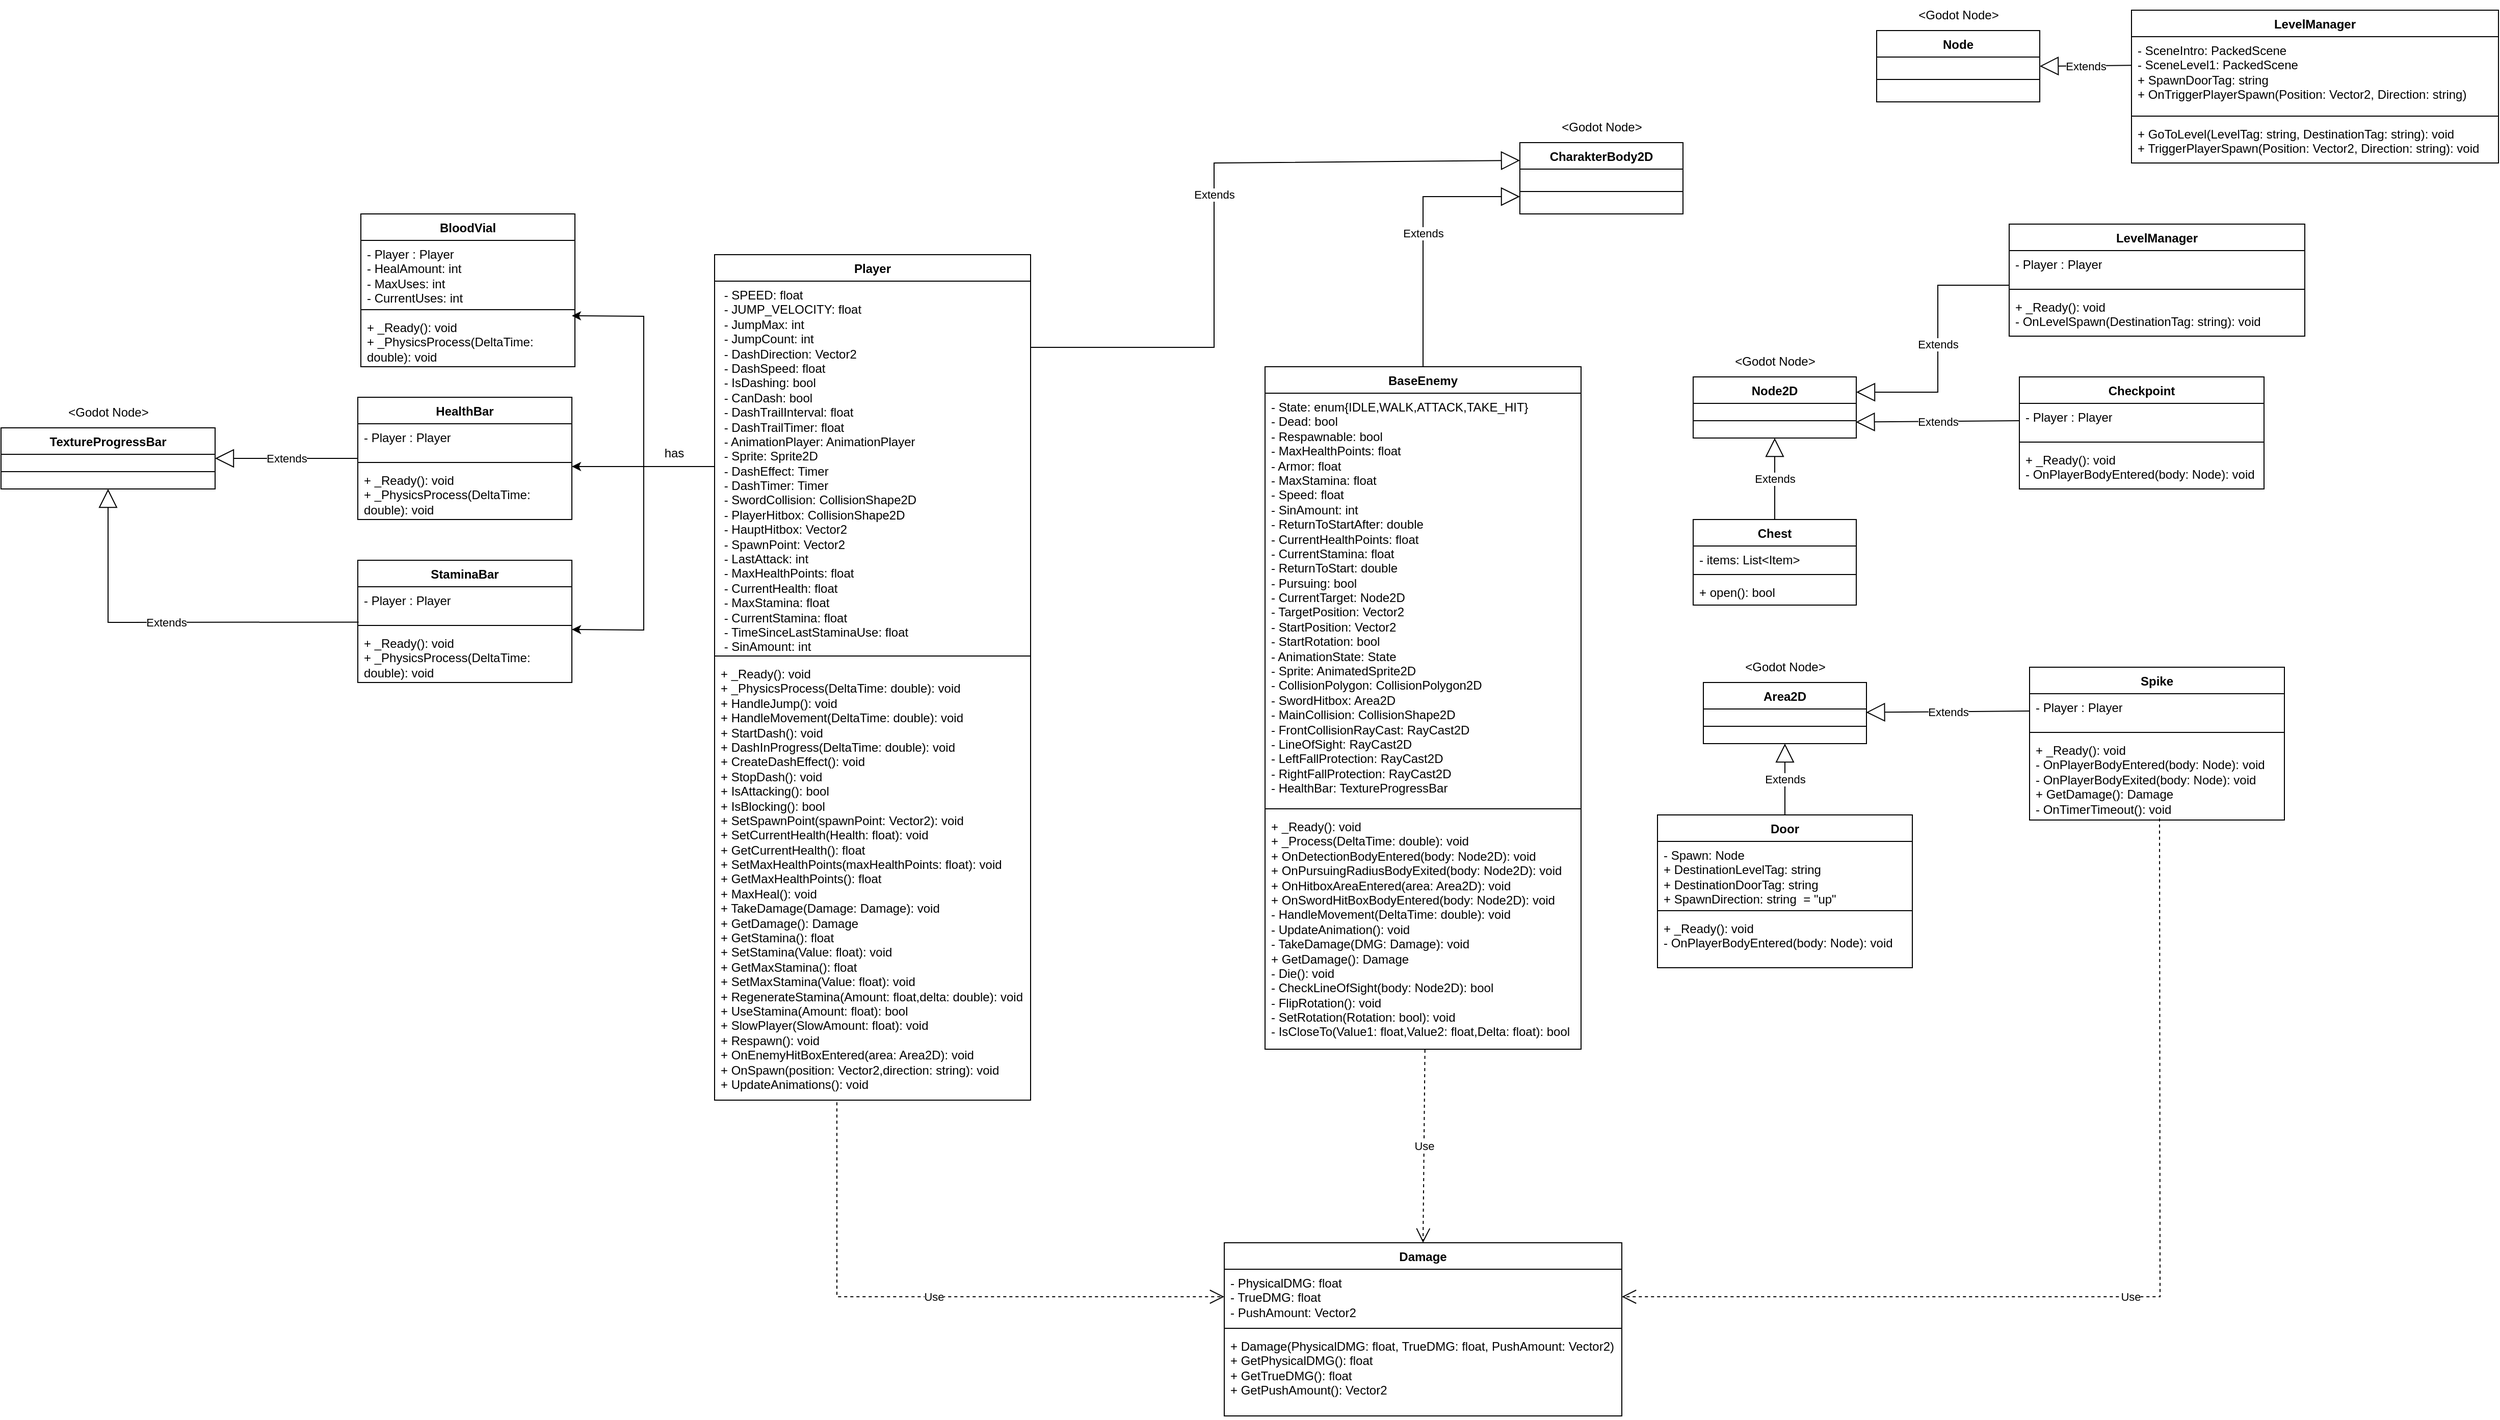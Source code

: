 <mxfile version="24.6.4" type="device">
  <diagram id="C5RBs43oDa-KdzZeNtuy" name="Page-1">
    <mxGraphModel dx="5954" dy="2909" grid="1" gridSize="10" guides="1" tooltips="1" connect="1" arrows="1" fold="1" page="1" pageScale="1" pageWidth="827" pageHeight="1169" math="0" shadow="0">
      <root>
        <mxCell id="WIyWlLk6GJQsqaUBKTNV-0" />
        <mxCell id="WIyWlLk6GJQsqaUBKTNV-1" parent="WIyWlLk6GJQsqaUBKTNV-0" />
        <mxCell id="JtyXjLiV6LoDN8ggkrpn-0" value="CharakterBody2D" style="swimlane;fontStyle=1;align=center;verticalAlign=top;childLayout=stackLayout;horizontal=1;startSize=26;horizontalStack=0;resizeParent=1;resizeParentMax=0;resizeLast=0;collapsible=1;marginBottom=0;whiteSpace=wrap;html=1;" parent="WIyWlLk6GJQsqaUBKTNV-1" vertex="1">
          <mxGeometry x="310" y="70" width="160" height="70" as="geometry" />
        </mxCell>
        <mxCell id="JtyXjLiV6LoDN8ggkrpn-2" value="" style="line;strokeWidth=1;fillColor=none;align=left;verticalAlign=middle;spacingTop=-1;spacingLeft=3;spacingRight=3;rotatable=0;labelPosition=right;points=[];portConstraint=eastwest;strokeColor=inherit;" parent="JtyXjLiV6LoDN8ggkrpn-0" vertex="1">
          <mxGeometry y="26" width="160" height="44" as="geometry" />
        </mxCell>
        <mxCell id="JtyXjLiV6LoDN8ggkrpn-3" value="&amp;nbsp;" style="text;strokeColor=none;fillColor=none;align=left;verticalAlign=top;spacingLeft=4;spacingRight=4;overflow=hidden;rotatable=0;points=[[0,0.5],[1,0.5]];portConstraint=eastwest;whiteSpace=wrap;html=1;" parent="JtyXjLiV6LoDN8ggkrpn-0" vertex="1">
          <mxGeometry y="70" width="160" as="geometry" />
        </mxCell>
        <mxCell id="JtyXjLiV6LoDN8ggkrpn-4" value="BaseEnemy" style="swimlane;fontStyle=1;align=center;verticalAlign=top;childLayout=stackLayout;horizontal=1;startSize=26;horizontalStack=0;resizeParent=1;resizeParentMax=0;resizeLast=0;collapsible=1;marginBottom=0;whiteSpace=wrap;html=1;" parent="WIyWlLk6GJQsqaUBKTNV-1" vertex="1">
          <mxGeometry x="60" y="290" width="310" height="670" as="geometry" />
        </mxCell>
        <mxCell id="JtyXjLiV6LoDN8ggkrpn-5" value="&lt;div&gt;- State: enum{IDLE,WALK,ATTACK,TAKE_HIT}&lt;/div&gt;&lt;div&gt;- Dead: bool&lt;/div&gt;&lt;div&gt;- Respawnable: bool&lt;/div&gt;&lt;div&gt;- MaxHealthPoints: float&lt;/div&gt;&lt;div&gt;- Armor: float&lt;/div&gt;&lt;div&gt;- MaxStamina: float&lt;/div&gt;&lt;div&gt;- Speed: float&lt;/div&gt;&lt;div&gt;- SinAmount: int&lt;/div&gt;&lt;div&gt;- ReturnToStartAfter: double&lt;/div&gt;&lt;div&gt;- CurrentHealthPoints: float&lt;/div&gt;&lt;div&gt;- CurrentStamina: float&lt;/div&gt;&lt;div&gt;- ReturnToStart: double&lt;/div&gt;&lt;div&gt;- Pursuing: bool&lt;/div&gt;&lt;div&gt;- CurrentTarget: Node2D&lt;/div&gt;&lt;div&gt;- TargetPosition: Vector2&lt;/div&gt;&lt;div&gt;- StartPosition: Vector2&lt;/div&gt;&lt;div&gt;- StartRotation: bool&lt;/div&gt;&lt;div&gt;- AnimationState: State&lt;/div&gt;&lt;div&gt;- Sprite: AnimatedSprite2D&lt;/div&gt;&lt;div&gt;- CollisionPolygon: CollisionPolygon2D&lt;/div&gt;&lt;div&gt;- SwordHitbox: Area2D&lt;/div&gt;&lt;div&gt;- MainCollision: CollisionShape2D&lt;/div&gt;&lt;div&gt;- FrontCollisionRayCast: RayCast2D&lt;/div&gt;&lt;div&gt;- LineOfSight: RayCast2D&lt;/div&gt;&lt;div&gt;- LeftFallProtection: RayCast2D&lt;/div&gt;&lt;div&gt;- RightFallProtection: RayCast2D&lt;/div&gt;&lt;div&gt;- HealthBar: TextureProgressBar&lt;/div&gt;" style="text;strokeColor=none;fillColor=none;align=left;verticalAlign=top;spacingLeft=4;spacingRight=4;overflow=hidden;rotatable=0;points=[[0,0.5],[1,0.5]];portConstraint=eastwest;whiteSpace=wrap;html=1;" parent="JtyXjLiV6LoDN8ggkrpn-4" vertex="1">
          <mxGeometry y="26" width="310" height="404" as="geometry" />
        </mxCell>
        <mxCell id="JtyXjLiV6LoDN8ggkrpn-6" value="" style="line;strokeWidth=1;fillColor=none;align=left;verticalAlign=middle;spacingTop=-1;spacingLeft=3;spacingRight=3;rotatable=0;labelPosition=right;points=[];portConstraint=eastwest;strokeColor=inherit;" parent="JtyXjLiV6LoDN8ggkrpn-4" vertex="1">
          <mxGeometry y="430" width="310" height="8" as="geometry" />
        </mxCell>
        <mxCell id="JtyXjLiV6LoDN8ggkrpn-7" value="&lt;div&gt;+ _Ready(): void&lt;/div&gt;&lt;div&gt;+ _Process(DeltaTime: double): void&lt;/div&gt;&lt;div&gt;+ OnDetectionBodyEntered(body: Node2D): void&lt;/div&gt;&lt;div&gt;+ OnPursuingRadiusBodyExited(body: Node2D): void&lt;/div&gt;&lt;div&gt;+ OnHitboxAreaEntered(area: Area2D): void&lt;/div&gt;&lt;div&gt;+ OnSwordHitBoxBodyEntered(body: Node2D): void&lt;/div&gt;&lt;div&gt;- HandleMovement(DeltaTime: double): void&lt;/div&gt;&lt;div&gt;- UpdateAnimation(): void&lt;/div&gt;&lt;div&gt;- TakeDamage(DMG: Damage): void&lt;/div&gt;&lt;div&gt;+ GetDamage(): Damage&lt;/div&gt;&lt;div&gt;- Die(): void&lt;/div&gt;&lt;div&gt;- CheckLineOfSight(body: Node2D): bool&lt;/div&gt;&lt;div&gt;- FlipRotation(): void&lt;/div&gt;&lt;div&gt;- SetRotation(Rotation: bool): void&lt;/div&gt;&lt;div&gt;- IsCloseTo(Value1: float,Value2: float,Delta: float): bool&lt;/div&gt;" style="text;strokeColor=none;fillColor=none;align=left;verticalAlign=top;spacingLeft=4;spacingRight=4;overflow=hidden;rotatable=0;points=[[0,0.5],[1,0.5]];portConstraint=eastwest;whiteSpace=wrap;html=1;" parent="JtyXjLiV6LoDN8ggkrpn-4" vertex="1">
          <mxGeometry y="438" width="310" height="232" as="geometry" />
        </mxCell>
        <mxCell id="JtyXjLiV6LoDN8ggkrpn-8" value="Extends" style="endArrow=block;endSize=16;endFill=0;html=1;rounded=0;entryX=0;entryY=0.5;entryDx=0;entryDy=0;exitX=0.5;exitY=0;exitDx=0;exitDy=0;" parent="WIyWlLk6GJQsqaUBKTNV-1" source="JtyXjLiV6LoDN8ggkrpn-4" edge="1">
          <mxGeometry width="160" relative="1" as="geometry">
            <mxPoint x="320" y="280" as="sourcePoint" />
            <mxPoint x="310" y="123.0" as="targetPoint" />
            <Array as="points">
              <mxPoint x="215" y="123" />
            </Array>
          </mxGeometry>
        </mxCell>
        <mxCell id="JtyXjLiV6LoDN8ggkrpn-9" value="Node2D" style="swimlane;fontStyle=1;align=center;verticalAlign=top;childLayout=stackLayout;horizontal=1;startSize=26;horizontalStack=0;resizeParent=1;resizeParentMax=0;resizeLast=0;collapsible=1;marginBottom=0;whiteSpace=wrap;html=1;" parent="WIyWlLk6GJQsqaUBKTNV-1" vertex="1">
          <mxGeometry x="480" y="300" width="160" height="60" as="geometry" />
        </mxCell>
        <mxCell id="JtyXjLiV6LoDN8ggkrpn-11" value="" style="line;strokeWidth=1;fillColor=none;align=left;verticalAlign=middle;spacingTop=-1;spacingLeft=3;spacingRight=3;rotatable=0;labelPosition=right;points=[];portConstraint=eastwest;strokeColor=inherit;" parent="JtyXjLiV6LoDN8ggkrpn-9" vertex="1">
          <mxGeometry y="26" width="160" height="34" as="geometry" />
        </mxCell>
        <mxCell id="JtyXjLiV6LoDN8ggkrpn-12" value="&amp;nbsp;" style="text;strokeColor=none;fillColor=none;align=left;verticalAlign=top;spacingLeft=4;spacingRight=4;overflow=hidden;rotatable=0;points=[[0,0.5],[1,0.5]];portConstraint=eastwest;whiteSpace=wrap;html=1;" parent="JtyXjLiV6LoDN8ggkrpn-9" vertex="1">
          <mxGeometry y="60" width="160" as="geometry" />
        </mxCell>
        <mxCell id="APMAfObC_Wc6IfhsrHUm-0" value="Player" style="swimlane;fontStyle=1;align=center;verticalAlign=top;childLayout=stackLayout;horizontal=1;startSize=26;horizontalStack=0;resizeParent=1;resizeParentMax=0;resizeLast=0;collapsible=1;marginBottom=0;whiteSpace=wrap;html=1;" parent="WIyWlLk6GJQsqaUBKTNV-1" vertex="1">
          <mxGeometry x="-480" y="180" width="310" height="830" as="geometry" />
        </mxCell>
        <mxCell id="mqCu1V8CIifb_3t9Wo6y-0" style="edgeStyle=orthogonalEdgeStyle;rounded=0;orthogonalLoop=1;jettySize=auto;html=1;" edge="1" parent="APMAfObC_Wc6IfhsrHUm-0" source="APMAfObC_Wc6IfhsrHUm-1">
          <mxGeometry relative="1" as="geometry">
            <mxPoint x="-140" y="208" as="targetPoint" />
          </mxGeometry>
        </mxCell>
        <mxCell id="mqCu1V8CIifb_3t9Wo6y-10" style="edgeStyle=orthogonalEdgeStyle;rounded=0;orthogonalLoop=1;jettySize=auto;html=1;" edge="1" parent="APMAfObC_Wc6IfhsrHUm-0" source="APMAfObC_Wc6IfhsrHUm-1">
          <mxGeometry relative="1" as="geometry">
            <mxPoint x="-140" y="60" as="targetPoint" />
          </mxGeometry>
        </mxCell>
        <mxCell id="APMAfObC_Wc6IfhsrHUm-1" value="&lt;div&gt;&amp;nbsp;- SPEED: float&amp;nbsp; &amp;nbsp; &amp;nbsp; &amp;nbsp; &amp;nbsp; &amp;nbsp; &amp;nbsp; &amp;nbsp; &amp;nbsp; &amp;nbsp; &amp;nbsp;&amp;nbsp;&lt;/div&gt;&lt;div&gt;&amp;nbsp;- JUMP_VELOCITY: float&amp;nbsp; &amp;nbsp; &amp;nbsp;&amp;nbsp;&lt;/div&gt;&lt;div&gt;&amp;nbsp;- JumpMax: int&amp;nbsp; &amp;nbsp; &amp;nbsp; &amp;nbsp; &amp;nbsp; &amp;nbsp; &amp;nbsp; &amp;nbsp; &amp;nbsp; &amp;nbsp; &amp;nbsp;&amp;nbsp;&lt;/div&gt;&lt;div&gt;&amp;nbsp;- JumpCount: int&amp;nbsp; &amp;nbsp; &amp;nbsp; &amp;nbsp; &amp;nbsp; &amp;nbsp; &amp;nbsp; &amp;nbsp; &amp;nbsp; &amp;nbsp;&amp;nbsp;&lt;/div&gt;&lt;div&gt;&amp;nbsp;- DashDirection: Vector2&amp;nbsp; &amp;nbsp; &amp;nbsp; &amp;nbsp;&lt;/div&gt;&lt;div&gt;&amp;nbsp;- DashSpeed: float&amp;nbsp; &amp;nbsp; &amp;nbsp; &amp;nbsp; &amp;nbsp; &amp;nbsp; &amp;nbsp; &amp;nbsp;&lt;/div&gt;&lt;div&gt;&amp;nbsp;- IsDashing: bool&amp;nbsp; &amp;nbsp; &amp;nbsp; &amp;nbsp; &amp;nbsp; &amp;nbsp; &amp;nbsp; &amp;nbsp; &amp;nbsp; &amp;nbsp;&lt;/div&gt;&lt;div&gt;&amp;nbsp;- CanDash: bool&amp;nbsp; &amp;nbsp; &amp;nbsp; &amp;nbsp; &amp;nbsp; &amp;nbsp; &amp;nbsp; &amp;nbsp; &amp;nbsp; &amp;nbsp;&amp;nbsp;&lt;/div&gt;&lt;div&gt;&amp;nbsp;- DashTrailInterval: float&amp;nbsp; &amp;nbsp; &amp;nbsp; &amp;nbsp;&amp;nbsp;&lt;/div&gt;&lt;div&gt;&amp;nbsp;- DashTrailTimer: float&amp;nbsp; &amp;nbsp; &amp;nbsp; &amp;nbsp; &amp;nbsp; &amp;nbsp;&lt;/div&gt;&lt;div&gt;&amp;nbsp;- AnimationPlayer: AnimationPlayer&amp;nbsp;&amp;nbsp;&lt;/div&gt;&lt;div&gt;&amp;nbsp;- Sprite: Sprite2D&amp;nbsp; &amp;nbsp; &amp;nbsp; &amp;nbsp; &amp;nbsp; &amp;nbsp; &amp;nbsp; &amp;nbsp; &amp;nbsp;&amp;nbsp;&lt;/div&gt;&lt;div&gt;&amp;nbsp;- DashEffect: Timer&amp;nbsp; &amp;nbsp; &amp;nbsp; &amp;nbsp; &amp;nbsp; &amp;nbsp; &amp;nbsp; &amp;nbsp;&amp;nbsp;&lt;/div&gt;&lt;div&gt;&amp;nbsp;- DashTimer: Timer&amp;nbsp; &amp;nbsp; &amp;nbsp; &amp;nbsp; &amp;nbsp; &amp;nbsp; &amp;nbsp; &amp;nbsp;&amp;nbsp;&lt;/div&gt;&lt;div&gt;&amp;nbsp;- SwordCollision: CollisionShape2D&amp;nbsp;&amp;nbsp;&lt;/div&gt;&lt;div&gt;&amp;nbsp;- PlayerHitbox: CollisionShape2D&amp;nbsp; &amp;nbsp;&amp;nbsp;&lt;/div&gt;&lt;div&gt;&amp;nbsp;- HauptHitbox: Vector2&amp;nbsp; &amp;nbsp; &amp;nbsp; &amp;nbsp; &amp;nbsp;&amp;nbsp;&lt;/div&gt;&lt;div&gt;&amp;nbsp;- SpawnPoint: Vector2&amp;nbsp; &amp;nbsp; &amp;nbsp; &amp;nbsp; &amp;nbsp; &amp;nbsp;&lt;/div&gt;&lt;div&gt;&amp;nbsp;- LastAttack: int&amp;nbsp; &amp;nbsp; &amp;nbsp; &amp;nbsp; &amp;nbsp; &amp;nbsp; &amp;nbsp; &amp;nbsp; &amp;nbsp; &amp;nbsp;&lt;/div&gt;&lt;div&gt;&amp;nbsp;- MaxHealthPoints: float&amp;nbsp;&amp;nbsp;&lt;/div&gt;&lt;div&gt;&amp;nbsp;- CurrentHealth: float&amp;nbsp; &amp;nbsp; &amp;nbsp; &amp;nbsp; &amp;nbsp; &amp;nbsp; &amp;nbsp;&lt;/div&gt;&lt;div&gt;&amp;nbsp;- MaxStamina: float&amp;nbsp; &amp;nbsp; &amp;nbsp; &amp;nbsp;&amp;nbsp;&lt;/div&gt;&lt;div&gt;&amp;nbsp;- CurrentStamina: float&amp;nbsp; &amp;nbsp; &amp;nbsp; &amp;nbsp; &amp;nbsp;&amp;nbsp;&lt;/div&gt;&lt;div&gt;&amp;nbsp;- TimeSinceLastStaminaUse: float&lt;/div&gt;&lt;div&gt;&amp;nbsp;- SinAmount: int&amp;nbsp; &amp;nbsp;&amp;nbsp;&lt;/div&gt;" style="text;strokeColor=none;fillColor=none;align=left;verticalAlign=top;spacingLeft=4;spacingRight=4;overflow=hidden;rotatable=0;points=[[0,0.5],[1,0.5]];portConstraint=eastwest;whiteSpace=wrap;html=1;" parent="APMAfObC_Wc6IfhsrHUm-0" vertex="1">
          <mxGeometry y="26" width="310" height="364" as="geometry" />
        </mxCell>
        <mxCell id="APMAfObC_Wc6IfhsrHUm-2" value="" style="line;strokeWidth=1;fillColor=none;align=left;verticalAlign=middle;spacingTop=-1;spacingLeft=3;spacingRight=3;rotatable=0;labelPosition=right;points=[];portConstraint=eastwest;strokeColor=inherit;" parent="APMAfObC_Wc6IfhsrHUm-0" vertex="1">
          <mxGeometry y="390" width="310" height="8" as="geometry" />
        </mxCell>
        <mxCell id="APMAfObC_Wc6IfhsrHUm-3" value="&lt;div&gt;+ _Ready(): void&lt;/div&gt;&lt;div&gt;+ _PhysicsProcess(DeltaTime: double): void&lt;/div&gt;&lt;div&gt;+ HandleJump(): void&lt;/div&gt;&lt;div&gt;+ HandleMovement(DeltaTime: double): void&lt;/div&gt;&lt;div&gt;+ StartDash(): void&lt;/div&gt;&lt;div&gt;+ DashInProgress(DeltaTime: double): void&lt;/div&gt;&lt;div&gt;+ CreateDashEffect(): void&lt;/div&gt;&lt;div&gt;+ StopDash(): void&lt;/div&gt;&lt;div&gt;+ IsAttacking(): bool&lt;/div&gt;&lt;div&gt;+ IsBlocking(): bool&lt;/div&gt;&lt;div&gt;+ SetSpawnPoint(spawnPoint: Vector2): void&lt;/div&gt;&lt;div&gt;+ SetCurrentHealth(Health: float): void&lt;/div&gt;&lt;div&gt;+ GetCurrentHealth(): float&lt;/div&gt;&lt;div&gt;+ SetMaxHealthPoints(maxHealthPoints: float): void&lt;/div&gt;&lt;div&gt;+ GetMaxHealthPoints(): float&lt;/div&gt;&lt;div&gt;+ MaxHeal(): void&lt;/div&gt;&lt;div&gt;+ TakeDamage(Damage: Damage): void&lt;/div&gt;&lt;div&gt;+ GetDamage(): Damage&lt;/div&gt;&lt;div&gt;+ GetStamina(): float&lt;/div&gt;&lt;div&gt;+ SetStamina(Value: float): void&lt;/div&gt;&lt;div&gt;+ GetMaxStamina(): float&lt;/div&gt;&lt;div&gt;+ SetMaxStamina(Value: float): void&lt;/div&gt;&lt;div&gt;+ RegenerateStamina(Amount: float,delta: double): void&lt;/div&gt;&lt;div&gt;+ UseStamina(Amount: float): bool&lt;/div&gt;&lt;div&gt;+ SlowPlayer(SlowAmount: float): void&lt;/div&gt;&lt;div&gt;+ Respawn(): void&lt;/div&gt;&lt;div&gt;+ OnEnemyHitBoxEntered(area: Area2D): void&lt;/div&gt;&lt;div&gt;+ OnSpawn(position: Vector2,direction: string): void&lt;/div&gt;&lt;div&gt;+ UpdateAnimations(): void&lt;/div&gt;" style="text;strokeColor=none;fillColor=none;align=left;verticalAlign=top;spacingLeft=4;spacingRight=4;overflow=hidden;rotatable=0;points=[[0,0.5],[1,0.5]];portConstraint=eastwest;whiteSpace=wrap;html=1;" parent="APMAfObC_Wc6IfhsrHUm-0" vertex="1">
          <mxGeometry y="398" width="310" height="432" as="geometry" />
        </mxCell>
        <mxCell id="APMAfObC_Wc6IfhsrHUm-4" value="Extends" style="endArrow=block;endSize=16;endFill=0;html=1;rounded=0;entryX=0;entryY=0.25;entryDx=0;entryDy=0;" parent="WIyWlLk6GJQsqaUBKTNV-1" target="JtyXjLiV6LoDN8ggkrpn-0" edge="1">
          <mxGeometry width="160" relative="1" as="geometry">
            <mxPoint x="-170" y="271" as="sourcePoint" />
            <mxPoint x="210" y="560" as="targetPoint" />
            <Array as="points">
              <mxPoint x="10" y="271" />
              <mxPoint x="10" y="90" />
            </Array>
          </mxGeometry>
        </mxCell>
        <mxCell id="APMAfObC_Wc6IfhsrHUm-26" value="Damage" style="swimlane;fontStyle=1;align=center;verticalAlign=top;childLayout=stackLayout;horizontal=1;startSize=26;horizontalStack=0;resizeParent=1;resizeParentMax=0;resizeLast=0;collapsible=1;marginBottom=0;whiteSpace=wrap;html=1;" parent="WIyWlLk6GJQsqaUBKTNV-1" vertex="1">
          <mxGeometry x="20" y="1150" width="390" height="170" as="geometry" />
        </mxCell>
        <mxCell id="APMAfObC_Wc6IfhsrHUm-27" value="- PhysicalDMG: float&amp;nbsp;&lt;div&gt;- TrueDMG: float&lt;/div&gt;&lt;div&gt;- PushAmount: Vector2&amp;nbsp;&lt;/div&gt;&lt;div&gt;&lt;br&gt;&lt;/div&gt;" style="text;strokeColor=none;fillColor=none;align=left;verticalAlign=top;spacingLeft=4;spacingRight=4;overflow=hidden;rotatable=0;points=[[0,0.5],[1,0.5]];portConstraint=eastwest;whiteSpace=wrap;html=1;" parent="APMAfObC_Wc6IfhsrHUm-26" vertex="1">
          <mxGeometry y="26" width="390" height="54" as="geometry" />
        </mxCell>
        <mxCell id="APMAfObC_Wc6IfhsrHUm-28" value="" style="line;strokeWidth=1;fillColor=none;align=left;verticalAlign=middle;spacingTop=-1;spacingLeft=3;spacingRight=3;rotatable=0;labelPosition=right;points=[];portConstraint=eastwest;strokeColor=inherit;" parent="APMAfObC_Wc6IfhsrHUm-26" vertex="1">
          <mxGeometry y="80" width="390" height="8" as="geometry" />
        </mxCell>
        <mxCell id="APMAfObC_Wc6IfhsrHUm-29" value="&lt;span class=&quot;hljs-operator&quot;&gt;+&lt;/span&gt; Damage(PhysicalDMG: &lt;span class=&quot;hljs-type&quot;&gt;float&lt;/span&gt;, TrueDMG: &lt;span class=&quot;hljs-type&quot;&gt;float&lt;/span&gt;, PushAmount: Vector2)&lt;div&gt;&lt;span class=&quot;hljs-operator&quot;&gt;+&lt;/span&gt; GetPhysicalDMG(): &lt;span class=&quot;hljs-type&quot;&gt;float&lt;/span&gt;&lt;/div&gt;&lt;div&gt;&lt;span class=&quot;hljs-type&quot;&gt;&lt;span class=&quot;hljs-operator&quot;&gt;+&lt;/span&gt; GetTrueDMG(): &lt;span class=&quot;hljs-type&quot;&gt;float&lt;/span&gt;&lt;/span&gt;&lt;/div&gt;&lt;div&gt;&lt;span class=&quot;hljs-type&quot;&gt;&lt;span class=&quot;hljs-type&quot;&gt;&lt;span class=&quot;hljs-operator&quot;&gt;+&lt;/span&gt; GetPushAmount(): Vector2&lt;/span&gt;&lt;/span&gt;&lt;/div&gt;" style="text;strokeColor=none;fillColor=none;align=left;verticalAlign=top;spacingLeft=4;spacingRight=4;overflow=hidden;rotatable=0;points=[[0,0.5],[1,0.5]];portConstraint=eastwest;whiteSpace=wrap;html=1;" parent="APMAfObC_Wc6IfhsrHUm-26" vertex="1">
          <mxGeometry y="88" width="390" height="82" as="geometry" />
        </mxCell>
        <mxCell id="APMAfObC_Wc6IfhsrHUm-36" value="Chest" style="swimlane;fontStyle=1;align=center;verticalAlign=top;childLayout=stackLayout;horizontal=1;startSize=26;horizontalStack=0;resizeParent=1;resizeParentMax=0;resizeLast=0;collapsible=1;marginBottom=0;whiteSpace=wrap;html=1;" parent="WIyWlLk6GJQsqaUBKTNV-1" vertex="1">
          <mxGeometry x="480" y="440" width="160" height="84" as="geometry" />
        </mxCell>
        <mxCell id="APMAfObC_Wc6IfhsrHUm-37" value="- items: List&amp;lt;Item&amp;gt;" style="text;strokeColor=none;fillColor=none;align=left;verticalAlign=top;spacingLeft=4;spacingRight=4;overflow=hidden;rotatable=0;points=[[0,0.5],[1,0.5]];portConstraint=eastwest;whiteSpace=wrap;html=1;" parent="APMAfObC_Wc6IfhsrHUm-36" vertex="1">
          <mxGeometry y="26" width="160" height="24" as="geometry" />
        </mxCell>
        <mxCell id="APMAfObC_Wc6IfhsrHUm-38" value="" style="line;strokeWidth=1;fillColor=none;align=left;verticalAlign=middle;spacingTop=-1;spacingLeft=3;spacingRight=3;rotatable=0;labelPosition=right;points=[];portConstraint=eastwest;strokeColor=inherit;" parent="APMAfObC_Wc6IfhsrHUm-36" vertex="1">
          <mxGeometry y="50" width="160" height="8" as="geometry" />
        </mxCell>
        <mxCell id="APMAfObC_Wc6IfhsrHUm-39" value="+ open(): bool" style="text;strokeColor=none;fillColor=none;align=left;verticalAlign=top;spacingLeft=4;spacingRight=4;overflow=hidden;rotatable=0;points=[[0,0.5],[1,0.5]];portConstraint=eastwest;whiteSpace=wrap;html=1;" parent="APMAfObC_Wc6IfhsrHUm-36" vertex="1">
          <mxGeometry y="58" width="160" height="26" as="geometry" />
        </mxCell>
        <mxCell id="APMAfObC_Wc6IfhsrHUm-44" value="Extends" style="endArrow=block;endSize=16;endFill=0;html=1;rounded=0;entryX=0.5;entryY=0.997;entryDx=0;entryDy=0;entryPerimeter=0;exitX=0.5;exitY=0;exitDx=0;exitDy=0;" parent="WIyWlLk6GJQsqaUBKTNV-1" source="APMAfObC_Wc6IfhsrHUm-36" target="JtyXjLiV6LoDN8ggkrpn-12" edge="1">
          <mxGeometry width="160" relative="1" as="geometry">
            <mxPoint x="620" y="420" as="sourcePoint" />
            <mxPoint x="780" y="420" as="targetPoint" />
          </mxGeometry>
        </mxCell>
        <mxCell id="ZYXLUpia26D26K65VEqq-13" value="has" style="text;html=1;align=center;verticalAlign=middle;resizable=0;points=[];autosize=1;strokeColor=none;fillColor=none;" parent="WIyWlLk6GJQsqaUBKTNV-1" vertex="1">
          <mxGeometry x="-540" y="360" width="40" height="30" as="geometry" />
        </mxCell>
        <mxCell id="mqCu1V8CIifb_3t9Wo6y-1" value="HealthBar" style="swimlane;fontStyle=1;align=center;verticalAlign=top;childLayout=stackLayout;horizontal=1;startSize=26;horizontalStack=0;resizeParent=1;resizeParentMax=0;resizeLast=0;collapsible=1;marginBottom=0;whiteSpace=wrap;html=1;" vertex="1" parent="WIyWlLk6GJQsqaUBKTNV-1">
          <mxGeometry x="-830" y="320" width="210" height="120" as="geometry" />
        </mxCell>
        <mxCell id="mqCu1V8CIifb_3t9Wo6y-2" value="&lt;div&gt;- Player : Player&lt;/div&gt;" style="text;strokeColor=none;fillColor=none;align=left;verticalAlign=top;spacingLeft=4;spacingRight=4;overflow=hidden;rotatable=0;points=[[0,0.5],[1,0.5]];portConstraint=eastwest;whiteSpace=wrap;html=1;" vertex="1" parent="mqCu1V8CIifb_3t9Wo6y-1">
          <mxGeometry y="26" width="210" height="34" as="geometry" />
        </mxCell>
        <mxCell id="mqCu1V8CIifb_3t9Wo6y-3" value="" style="line;strokeWidth=1;fillColor=none;align=left;verticalAlign=middle;spacingTop=-1;spacingLeft=3;spacingRight=3;rotatable=0;labelPosition=right;points=[];portConstraint=eastwest;strokeColor=inherit;" vertex="1" parent="mqCu1V8CIifb_3t9Wo6y-1">
          <mxGeometry y="60" width="210" height="8" as="geometry" />
        </mxCell>
        <mxCell id="mqCu1V8CIifb_3t9Wo6y-4" value="&lt;div&gt;+ _Ready(): void&lt;/div&gt;&lt;div&gt;+ _PhysicsProcess(DeltaTime: double): void&lt;/div&gt;" style="text;strokeColor=none;fillColor=none;align=left;verticalAlign=top;spacingLeft=4;spacingRight=4;overflow=hidden;rotatable=0;points=[[0,0.5],[1,0.5]];portConstraint=eastwest;whiteSpace=wrap;html=1;" vertex="1" parent="mqCu1V8CIifb_3t9Wo6y-1">
          <mxGeometry y="68" width="210" height="52" as="geometry" />
        </mxCell>
        <mxCell id="mqCu1V8CIifb_3t9Wo6y-5" style="edgeStyle=orthogonalEdgeStyle;rounded=0;orthogonalLoop=1;jettySize=auto;html=1;entryX=1;entryY=0.5;entryDx=0;entryDy=0;" edge="1" parent="WIyWlLk6GJQsqaUBKTNV-1" source="APMAfObC_Wc6IfhsrHUm-1">
          <mxGeometry relative="1" as="geometry">
            <mxPoint x="-620" y="548.0" as="targetPoint" />
          </mxGeometry>
        </mxCell>
        <mxCell id="mqCu1V8CIifb_3t9Wo6y-11" value="Stamina&lt;span style=&quot;background-color: initial;&quot;&gt;Bar&lt;/span&gt;" style="swimlane;fontStyle=1;align=center;verticalAlign=top;childLayout=stackLayout;horizontal=1;startSize=26;horizontalStack=0;resizeParent=1;resizeParentMax=0;resizeLast=0;collapsible=1;marginBottom=0;whiteSpace=wrap;html=1;" vertex="1" parent="WIyWlLk6GJQsqaUBKTNV-1">
          <mxGeometry x="-830" y="480" width="210" height="120" as="geometry" />
        </mxCell>
        <mxCell id="mqCu1V8CIifb_3t9Wo6y-12" value="&lt;div&gt;- Player : Player&lt;/div&gt;" style="text;strokeColor=none;fillColor=none;align=left;verticalAlign=top;spacingLeft=4;spacingRight=4;overflow=hidden;rotatable=0;points=[[0,0.5],[1,0.5]];portConstraint=eastwest;whiteSpace=wrap;html=1;" vertex="1" parent="mqCu1V8CIifb_3t9Wo6y-11">
          <mxGeometry y="26" width="210" height="34" as="geometry" />
        </mxCell>
        <mxCell id="mqCu1V8CIifb_3t9Wo6y-13" value="" style="line;strokeWidth=1;fillColor=none;align=left;verticalAlign=middle;spacingTop=-1;spacingLeft=3;spacingRight=3;rotatable=0;labelPosition=right;points=[];portConstraint=eastwest;strokeColor=inherit;" vertex="1" parent="mqCu1V8CIifb_3t9Wo6y-11">
          <mxGeometry y="60" width="210" height="8" as="geometry" />
        </mxCell>
        <mxCell id="mqCu1V8CIifb_3t9Wo6y-14" value="&lt;div&gt;+ _Ready(): void&lt;/div&gt;&lt;div&gt;+ _PhysicsProcess(DeltaTime: double): void&lt;/div&gt;" style="text;strokeColor=none;fillColor=none;align=left;verticalAlign=top;spacingLeft=4;spacingRight=4;overflow=hidden;rotatable=0;points=[[0,0.5],[1,0.5]];portConstraint=eastwest;whiteSpace=wrap;html=1;" vertex="1" parent="mqCu1V8CIifb_3t9Wo6y-11">
          <mxGeometry y="68" width="210" height="52" as="geometry" />
        </mxCell>
        <mxCell id="mqCu1V8CIifb_3t9Wo6y-15" value="BloodVial" style="swimlane;fontStyle=1;align=center;verticalAlign=top;childLayout=stackLayout;horizontal=1;startSize=26;horizontalStack=0;resizeParent=1;resizeParentMax=0;resizeLast=0;collapsible=1;marginBottom=0;whiteSpace=wrap;html=1;" vertex="1" parent="WIyWlLk6GJQsqaUBKTNV-1">
          <mxGeometry x="-827" y="140" width="210" height="150" as="geometry" />
        </mxCell>
        <mxCell id="mqCu1V8CIifb_3t9Wo6y-16" value="&lt;div&gt;- Player : Player&lt;/div&gt;&lt;div&gt;- HealAmount: int&lt;/div&gt;&lt;div&gt;- MaxUses: int&lt;/div&gt;&lt;div&gt;- CurrentUses: int&lt;/div&gt;" style="text;strokeColor=none;fillColor=none;align=left;verticalAlign=top;spacingLeft=4;spacingRight=4;overflow=hidden;rotatable=0;points=[[0,0.5],[1,0.5]];portConstraint=eastwest;whiteSpace=wrap;html=1;" vertex="1" parent="mqCu1V8CIifb_3t9Wo6y-15">
          <mxGeometry y="26" width="210" height="64" as="geometry" />
        </mxCell>
        <mxCell id="mqCu1V8CIifb_3t9Wo6y-17" value="" style="line;strokeWidth=1;fillColor=none;align=left;verticalAlign=middle;spacingTop=-1;spacingLeft=3;spacingRight=3;rotatable=0;labelPosition=right;points=[];portConstraint=eastwest;strokeColor=inherit;" vertex="1" parent="mqCu1V8CIifb_3t9Wo6y-15">
          <mxGeometry y="90" width="210" height="8" as="geometry" />
        </mxCell>
        <mxCell id="mqCu1V8CIifb_3t9Wo6y-18" value="&lt;div&gt;+ _Ready(): void&lt;/div&gt;&lt;div&gt;+ _PhysicsProcess(DeltaTime: double): void&lt;/div&gt;" style="text;strokeColor=none;fillColor=none;align=left;verticalAlign=top;spacingLeft=4;spacingRight=4;overflow=hidden;rotatable=0;points=[[0,0.5],[1,0.5]];portConstraint=eastwest;whiteSpace=wrap;html=1;" vertex="1" parent="mqCu1V8CIifb_3t9Wo6y-15">
          <mxGeometry y="98" width="210" height="52" as="geometry" />
        </mxCell>
        <mxCell id="mqCu1V8CIifb_3t9Wo6y-19" value="TextureProgressBar" style="swimlane;fontStyle=1;align=center;verticalAlign=top;childLayout=stackLayout;horizontal=1;startSize=26;horizontalStack=0;resizeParent=1;resizeParentMax=0;resizeLast=0;collapsible=1;marginBottom=0;whiteSpace=wrap;html=1;" vertex="1" parent="WIyWlLk6GJQsqaUBKTNV-1">
          <mxGeometry x="-1180" y="350" width="210" height="60" as="geometry" />
        </mxCell>
        <mxCell id="mqCu1V8CIifb_3t9Wo6y-21" value="" style="line;strokeWidth=1;fillColor=none;align=left;verticalAlign=middle;spacingTop=-1;spacingLeft=3;spacingRight=3;rotatable=0;labelPosition=right;points=[];portConstraint=eastwest;strokeColor=inherit;" vertex="1" parent="mqCu1V8CIifb_3t9Wo6y-19">
          <mxGeometry y="26" width="210" height="34" as="geometry" />
        </mxCell>
        <mxCell id="mqCu1V8CIifb_3t9Wo6y-23" value="&amp;lt;Godot Node&amp;gt;" style="text;html=1;align=center;verticalAlign=middle;resizable=0;points=[];autosize=1;strokeColor=none;fillColor=none;" vertex="1" parent="WIyWlLk6GJQsqaUBKTNV-1">
          <mxGeometry x="-1125" y="320" width="100" height="30" as="geometry" />
        </mxCell>
        <mxCell id="mqCu1V8CIifb_3t9Wo6y-27" value="Extends" style="endArrow=block;endSize=16;endFill=0;html=1;rounded=0;exitX=0;exitY=1;exitDx=0;exitDy=0;exitPerimeter=0;entryX=1;entryY=0.5;entryDx=0;entryDy=0;" edge="1" parent="WIyWlLk6GJQsqaUBKTNV-1" source="mqCu1V8CIifb_3t9Wo6y-2" target="mqCu1V8CIifb_3t9Wo6y-19">
          <mxGeometry width="160" relative="1" as="geometry">
            <mxPoint x="-1100" y="530" as="sourcePoint" />
            <mxPoint x="-940" y="530" as="targetPoint" />
          </mxGeometry>
        </mxCell>
        <mxCell id="mqCu1V8CIifb_3t9Wo6y-28" value="Extends" style="endArrow=block;endSize=16;endFill=0;html=1;rounded=0;entryX=0.5;entryY=1;entryDx=0;entryDy=0;exitX=0.004;exitY=0.086;exitDx=0;exitDy=0;exitPerimeter=0;" edge="1" parent="WIyWlLk6GJQsqaUBKTNV-1" source="mqCu1V8CIifb_3t9Wo6y-13" target="mqCu1V8CIifb_3t9Wo6y-19">
          <mxGeometry width="160" relative="1" as="geometry">
            <mxPoint x="-1040" y="490" as="sourcePoint" />
            <mxPoint x="-880" y="490" as="targetPoint" />
            <Array as="points">
              <mxPoint x="-1075" y="541" />
            </Array>
          </mxGeometry>
        </mxCell>
        <mxCell id="mqCu1V8CIifb_3t9Wo6y-29" value="&amp;lt;Godot Node&amp;gt;" style="text;html=1;align=center;verticalAlign=middle;resizable=0;points=[];autosize=1;strokeColor=none;fillColor=none;" vertex="1" parent="WIyWlLk6GJQsqaUBKTNV-1">
          <mxGeometry x="340" y="40" width="100" height="30" as="geometry" />
        </mxCell>
        <mxCell id="mqCu1V8CIifb_3t9Wo6y-32" value="Checkpoint" style="swimlane;fontStyle=1;align=center;verticalAlign=top;childLayout=stackLayout;horizontal=1;startSize=26;horizontalStack=0;resizeParent=1;resizeParentMax=0;resizeLast=0;collapsible=1;marginBottom=0;whiteSpace=wrap;html=1;" vertex="1" parent="WIyWlLk6GJQsqaUBKTNV-1">
          <mxGeometry x="800" y="300" width="240" height="110" as="geometry" />
        </mxCell>
        <mxCell id="mqCu1V8CIifb_3t9Wo6y-33" value="&lt;div&gt;- Player : Player&lt;/div&gt;" style="text;strokeColor=none;fillColor=none;align=left;verticalAlign=top;spacingLeft=4;spacingRight=4;overflow=hidden;rotatable=0;points=[[0,0.5],[1,0.5]];portConstraint=eastwest;whiteSpace=wrap;html=1;" vertex="1" parent="mqCu1V8CIifb_3t9Wo6y-32">
          <mxGeometry y="26" width="240" height="34" as="geometry" />
        </mxCell>
        <mxCell id="mqCu1V8CIifb_3t9Wo6y-34" value="" style="line;strokeWidth=1;fillColor=none;align=left;verticalAlign=middle;spacingTop=-1;spacingLeft=3;spacingRight=3;rotatable=0;labelPosition=right;points=[];portConstraint=eastwest;strokeColor=inherit;" vertex="1" parent="mqCu1V8CIifb_3t9Wo6y-32">
          <mxGeometry y="60" width="240" height="8" as="geometry" />
        </mxCell>
        <mxCell id="mqCu1V8CIifb_3t9Wo6y-35" value="&lt;div&gt;+ _Ready(): void&lt;/div&gt;&lt;div&gt;- OnPlayerBodyEntered(body: Node): void&lt;/div&gt;" style="text;strokeColor=none;fillColor=none;align=left;verticalAlign=top;spacingLeft=4;spacingRight=4;overflow=hidden;rotatable=0;points=[[0,0.5],[1,0.5]];portConstraint=eastwest;whiteSpace=wrap;html=1;" vertex="1" parent="mqCu1V8CIifb_3t9Wo6y-32">
          <mxGeometry y="68" width="240" height="42" as="geometry" />
        </mxCell>
        <mxCell id="mqCu1V8CIifb_3t9Wo6y-36" value="Extends" style="endArrow=block;endSize=16;endFill=0;html=1;rounded=0;entryX=0.998;entryY=0.764;entryDx=0;entryDy=0;entryPerimeter=0;exitX=0;exitY=0.5;exitDx=0;exitDy=0;" edge="1" parent="WIyWlLk6GJQsqaUBKTNV-1" source="mqCu1V8CIifb_3t9Wo6y-33">
          <mxGeometry width="160" relative="1" as="geometry">
            <mxPoint x="570" y="450" as="sourcePoint" />
            <mxPoint x="639.68" y="344.336" as="targetPoint" />
          </mxGeometry>
        </mxCell>
        <mxCell id="mqCu1V8CIifb_3t9Wo6y-37" value="&amp;lt;Godot Node&amp;gt;" style="text;html=1;align=center;verticalAlign=middle;resizable=0;points=[];autosize=1;strokeColor=none;fillColor=none;" vertex="1" parent="WIyWlLk6GJQsqaUBKTNV-1">
          <mxGeometry x="510" y="270" width="100" height="30" as="geometry" />
        </mxCell>
        <mxCell id="mqCu1V8CIifb_3t9Wo6y-41" value="Spike" style="swimlane;fontStyle=1;align=center;verticalAlign=top;childLayout=stackLayout;horizontal=1;startSize=26;horizontalStack=0;resizeParent=1;resizeParentMax=0;resizeLast=0;collapsible=1;marginBottom=0;whiteSpace=wrap;html=1;" vertex="1" parent="WIyWlLk6GJQsqaUBKTNV-1">
          <mxGeometry x="810" y="585" width="250" height="150" as="geometry" />
        </mxCell>
        <mxCell id="mqCu1V8CIifb_3t9Wo6y-42" value="&lt;div&gt;- Player : Player&lt;/div&gt;" style="text;strokeColor=none;fillColor=none;align=left;verticalAlign=top;spacingLeft=4;spacingRight=4;overflow=hidden;rotatable=0;points=[[0,0.5],[1,0.5]];portConstraint=eastwest;whiteSpace=wrap;html=1;" vertex="1" parent="mqCu1V8CIifb_3t9Wo6y-41">
          <mxGeometry y="26" width="250" height="34" as="geometry" />
        </mxCell>
        <mxCell id="mqCu1V8CIifb_3t9Wo6y-43" value="" style="line;strokeWidth=1;fillColor=none;align=left;verticalAlign=middle;spacingTop=-1;spacingLeft=3;spacingRight=3;rotatable=0;labelPosition=right;points=[];portConstraint=eastwest;strokeColor=inherit;" vertex="1" parent="mqCu1V8CIifb_3t9Wo6y-41">
          <mxGeometry y="60" width="250" height="8" as="geometry" />
        </mxCell>
        <mxCell id="mqCu1V8CIifb_3t9Wo6y-44" value="&lt;div&gt;+ _Ready(): void&lt;/div&gt;&lt;div&gt;- &lt;span class=&quot;hljs-title function_ invoke__&quot;&gt;OnPlayerBodyEntered&lt;/span&gt;(&lt;span class=&quot;hljs-attr&quot;&gt;body&lt;/span&gt;: Node): &lt;span class=&quot;hljs-keyword&quot;&gt;void&lt;/span&gt;&lt;/div&gt;&lt;div&gt;&lt;span class=&quot;hljs-keyword&quot;&gt;- &lt;span class=&quot;hljs-title function_ invoke__&quot;&gt;OnPlayerBodyExited&lt;/span&gt;(&lt;span class=&quot;hljs-attr&quot;&gt;body&lt;/span&gt;: Node): &lt;span class=&quot;hljs-keyword&quot;&gt;void&lt;/span&gt;&lt;/span&gt;&lt;/div&gt;&lt;div&gt;&lt;span class=&quot;hljs-keyword&quot;&gt;&lt;span class=&quot;hljs-keyword&quot;&gt;+ &lt;span class=&quot;hljs-title function_ invoke__&quot;&gt;GetDamage&lt;/span&gt;(): Damage&lt;/span&gt;&lt;/span&gt;&lt;/div&gt;&lt;div&gt;&lt;span class=&quot;hljs-keyword&quot;&gt;&lt;span class=&quot;hljs-keyword&quot;&gt;- O&lt;span class=&quot;hljs-title function_ invoke__&quot;&gt;nTimerTimeout&lt;/span&gt;(): &lt;span class=&quot;hljs-keyword&quot;&gt;void&lt;/span&gt;&lt;/span&gt;&lt;/span&gt;&lt;/div&gt;" style="text;strokeColor=none;fillColor=none;align=left;verticalAlign=top;spacingLeft=4;spacingRight=4;overflow=hidden;rotatable=0;points=[[0,0.5],[1,0.5]];portConstraint=eastwest;whiteSpace=wrap;html=1;" vertex="1" parent="mqCu1V8CIifb_3t9Wo6y-41">
          <mxGeometry y="68" width="250" height="82" as="geometry" />
        </mxCell>
        <mxCell id="mqCu1V8CIifb_3t9Wo6y-45" value="Extends" style="endArrow=block;endSize=16;endFill=0;html=1;rounded=0;entryX=0.998;entryY=0.764;entryDx=0;entryDy=0;entryPerimeter=0;exitX=0;exitY=0.5;exitDx=0;exitDy=0;" edge="1" source="mqCu1V8CIifb_3t9Wo6y-42" parent="WIyWlLk6GJQsqaUBKTNV-1">
          <mxGeometry width="160" relative="1" as="geometry">
            <mxPoint x="580" y="735" as="sourcePoint" />
            <mxPoint x="649.68" y="629.336" as="targetPoint" />
          </mxGeometry>
        </mxCell>
        <mxCell id="mqCu1V8CIifb_3t9Wo6y-46" value="Area2D" style="swimlane;fontStyle=1;align=center;verticalAlign=top;childLayout=stackLayout;horizontal=1;startSize=26;horizontalStack=0;resizeParent=1;resizeParentMax=0;resizeLast=0;collapsible=1;marginBottom=0;whiteSpace=wrap;html=1;" vertex="1" parent="WIyWlLk6GJQsqaUBKTNV-1">
          <mxGeometry x="490" y="600" width="160" height="60" as="geometry" />
        </mxCell>
        <mxCell id="mqCu1V8CIifb_3t9Wo6y-47" value="" style="line;strokeWidth=1;fillColor=none;align=left;verticalAlign=middle;spacingTop=-1;spacingLeft=3;spacingRight=3;rotatable=0;labelPosition=right;points=[];portConstraint=eastwest;strokeColor=inherit;" vertex="1" parent="mqCu1V8CIifb_3t9Wo6y-46">
          <mxGeometry y="26" width="160" height="34" as="geometry" />
        </mxCell>
        <mxCell id="mqCu1V8CIifb_3t9Wo6y-48" value="&amp;nbsp;" style="text;strokeColor=none;fillColor=none;align=left;verticalAlign=top;spacingLeft=4;spacingRight=4;overflow=hidden;rotatable=0;points=[[0,0.5],[1,0.5]];portConstraint=eastwest;whiteSpace=wrap;html=1;" vertex="1" parent="mqCu1V8CIifb_3t9Wo6y-46">
          <mxGeometry y="60" width="160" as="geometry" />
        </mxCell>
        <mxCell id="mqCu1V8CIifb_3t9Wo6y-49" value="&amp;lt;Godot Node&amp;gt;" style="text;html=1;align=center;verticalAlign=middle;resizable=0;points=[];autosize=1;strokeColor=none;fillColor=none;" vertex="1" parent="WIyWlLk6GJQsqaUBKTNV-1">
          <mxGeometry x="520" y="570" width="100" height="30" as="geometry" />
        </mxCell>
        <mxCell id="mqCu1V8CIifb_3t9Wo6y-50" value="Door" style="swimlane;fontStyle=1;align=center;verticalAlign=top;childLayout=stackLayout;horizontal=1;startSize=26;horizontalStack=0;resizeParent=1;resizeParentMax=0;resizeLast=0;collapsible=1;marginBottom=0;whiteSpace=wrap;html=1;" vertex="1" parent="WIyWlLk6GJQsqaUBKTNV-1">
          <mxGeometry x="445" y="730" width="250" height="150" as="geometry" />
        </mxCell>
        <mxCell id="mqCu1V8CIifb_3t9Wo6y-51" value="- Spawn: Node&lt;div&gt;+ DestinationLevelTag: &lt;span class=&quot;hljs-built_in&quot;&gt;string&lt;/span&gt;&lt;/div&gt;&lt;div&gt;&lt;span class=&quot;hljs-built_in&quot;&gt;+ DestinationDoorTag: &lt;span class=&quot;hljs-built_in&quot;&gt;string&lt;/span&gt;&lt;/span&gt;&lt;/div&gt;&lt;div&gt;&lt;span class=&quot;hljs-built_in&quot;&gt;&lt;span class=&quot;hljs-built_in&quot;&gt;+ SpawnDirection: &lt;span class=&quot;hljs-built_in&quot;&gt;string&amp;nbsp;&lt;/span&gt;&amp;nbsp;= &lt;span class=&quot;hljs-string&quot;&gt;&quot;up&quot;&lt;/span&gt;&lt;/span&gt;&lt;/span&gt;&lt;/div&gt;" style="text;strokeColor=none;fillColor=none;align=left;verticalAlign=top;spacingLeft=4;spacingRight=4;overflow=hidden;rotatable=0;points=[[0,0.5],[1,0.5]];portConstraint=eastwest;whiteSpace=wrap;html=1;" vertex="1" parent="mqCu1V8CIifb_3t9Wo6y-50">
          <mxGeometry y="26" width="250" height="64" as="geometry" />
        </mxCell>
        <mxCell id="mqCu1V8CIifb_3t9Wo6y-52" value="" style="line;strokeWidth=1;fillColor=none;align=left;verticalAlign=middle;spacingTop=-1;spacingLeft=3;spacingRight=3;rotatable=0;labelPosition=right;points=[];portConstraint=eastwest;strokeColor=inherit;" vertex="1" parent="mqCu1V8CIifb_3t9Wo6y-50">
          <mxGeometry y="90" width="250" height="8" as="geometry" />
        </mxCell>
        <mxCell id="mqCu1V8CIifb_3t9Wo6y-53" value="&lt;div&gt;+ _Ready(): void&lt;/div&gt;&lt;div&gt;- OnPlayerBodyEntered(body: Node): void&lt;/div&gt;" style="text;strokeColor=none;fillColor=none;align=left;verticalAlign=top;spacingLeft=4;spacingRight=4;overflow=hidden;rotatable=0;points=[[0,0.5],[1,0.5]];portConstraint=eastwest;whiteSpace=wrap;html=1;" vertex="1" parent="mqCu1V8CIifb_3t9Wo6y-50">
          <mxGeometry y="98" width="250" height="52" as="geometry" />
        </mxCell>
        <mxCell id="mqCu1V8CIifb_3t9Wo6y-54" value="Extends" style="endArrow=block;endSize=16;endFill=0;html=1;rounded=0;entryX=0;entryY=0.5;entryDx=0;entryDy=0;exitX=0.5;exitY=0;exitDx=0;exitDy=0;" edge="1" parent="WIyWlLk6GJQsqaUBKTNV-1" source="mqCu1V8CIifb_3t9Wo6y-50" target="mqCu1V8CIifb_3t9Wo6y-48">
          <mxGeometry width="160" relative="1" as="geometry">
            <mxPoint x="820" y="638" as="sourcePoint" />
            <mxPoint x="659.68" y="639.336" as="targetPoint" />
          </mxGeometry>
        </mxCell>
        <mxCell id="mqCu1V8CIifb_3t9Wo6y-57" value="Use" style="endArrow=open;endSize=12;dashed=1;html=1;rounded=0;exitX=0.506;exitY=1.002;exitDx=0;exitDy=0;exitPerimeter=0;entryX=0.5;entryY=0;entryDx=0;entryDy=0;" edge="1" parent="WIyWlLk6GJQsqaUBKTNV-1" source="JtyXjLiV6LoDN8ggkrpn-7" target="APMAfObC_Wc6IfhsrHUm-26">
          <mxGeometry width="160" relative="1" as="geometry">
            <mxPoint x="210" y="1100" as="sourcePoint" />
            <mxPoint x="370" y="1100" as="targetPoint" />
          </mxGeometry>
        </mxCell>
        <mxCell id="mqCu1V8CIifb_3t9Wo6y-58" value="Use" style="endArrow=open;endSize=12;dashed=1;html=1;rounded=0;exitX=0.387;exitY=1.005;exitDx=0;exitDy=0;exitPerimeter=0;entryX=0;entryY=0.5;entryDx=0;entryDy=0;" edge="1" parent="WIyWlLk6GJQsqaUBKTNV-1" source="APMAfObC_Wc6IfhsrHUm-3" target="APMAfObC_Wc6IfhsrHUm-27">
          <mxGeometry width="160" relative="1" as="geometry">
            <mxPoint x="-310" y="1090" as="sourcePoint" />
            <mxPoint x="-150" y="1090" as="targetPoint" />
            <Array as="points">
              <mxPoint x="-360" y="1203" />
            </Array>
          </mxGeometry>
        </mxCell>
        <mxCell id="mqCu1V8CIifb_3t9Wo6y-59" value="Use" style="endArrow=open;endSize=12;dashed=1;html=1;rounded=0;exitX=0.51;exitY=0.98;exitDx=0;exitDy=0;exitPerimeter=0;entryX=1;entryY=0.5;entryDx=0;entryDy=0;" edge="1" parent="WIyWlLk6GJQsqaUBKTNV-1" source="mqCu1V8CIifb_3t9Wo6y-44" target="APMAfObC_Wc6IfhsrHUm-27">
          <mxGeometry width="160" relative="1" as="geometry">
            <mxPoint x="700" y="1080" as="sourcePoint" />
            <mxPoint x="860" y="1080" as="targetPoint" />
            <Array as="points">
              <mxPoint x="938" y="1203" />
              <mxPoint x="560" y="1203" />
            </Array>
          </mxGeometry>
        </mxCell>
        <mxCell id="mqCu1V8CIifb_3t9Wo6y-60" value="LevelManager" style="swimlane;fontStyle=1;align=center;verticalAlign=top;childLayout=stackLayout;horizontal=1;startSize=26;horizontalStack=0;resizeParent=1;resizeParentMax=0;resizeLast=0;collapsible=1;marginBottom=0;whiteSpace=wrap;html=1;" vertex="1" parent="WIyWlLk6GJQsqaUBKTNV-1">
          <mxGeometry x="790" y="150" width="290" height="110" as="geometry" />
        </mxCell>
        <mxCell id="mqCu1V8CIifb_3t9Wo6y-61" value="&lt;div&gt;- Player : Player&lt;/div&gt;" style="text;strokeColor=none;fillColor=none;align=left;verticalAlign=top;spacingLeft=4;spacingRight=4;overflow=hidden;rotatable=0;points=[[0,0.5],[1,0.5]];portConstraint=eastwest;whiteSpace=wrap;html=1;" vertex="1" parent="mqCu1V8CIifb_3t9Wo6y-60">
          <mxGeometry y="26" width="290" height="34" as="geometry" />
        </mxCell>
        <mxCell id="mqCu1V8CIifb_3t9Wo6y-62" value="" style="line;strokeWidth=1;fillColor=none;align=left;verticalAlign=middle;spacingTop=-1;spacingLeft=3;spacingRight=3;rotatable=0;labelPosition=right;points=[];portConstraint=eastwest;strokeColor=inherit;" vertex="1" parent="mqCu1V8CIifb_3t9Wo6y-60">
          <mxGeometry y="60" width="290" height="8" as="geometry" />
        </mxCell>
        <mxCell id="mqCu1V8CIifb_3t9Wo6y-63" value="&lt;div&gt;+ _Ready(): void&lt;/div&gt;&lt;div&gt;- OnLevelSpawn(DestinationTag: &lt;span class=&quot;hljs-built_in&quot;&gt;string&lt;/span&gt;): void&lt;/div&gt;" style="text;strokeColor=none;fillColor=none;align=left;verticalAlign=top;spacingLeft=4;spacingRight=4;overflow=hidden;rotatable=0;points=[[0,0.5],[1,0.5]];portConstraint=eastwest;whiteSpace=wrap;html=1;" vertex="1" parent="mqCu1V8CIifb_3t9Wo6y-60">
          <mxGeometry y="68" width="290" height="42" as="geometry" />
        </mxCell>
        <mxCell id="mqCu1V8CIifb_3t9Wo6y-64" value="Extends" style="endArrow=block;endSize=16;endFill=0;html=1;rounded=0;entryX=1;entryY=0.25;entryDx=0;entryDy=0;" edge="1" parent="WIyWlLk6GJQsqaUBKTNV-1" target="JtyXjLiV6LoDN8ggkrpn-9">
          <mxGeometry width="160" relative="1" as="geometry">
            <mxPoint x="790" y="210" as="sourcePoint" />
            <mxPoint x="650" y="310" as="targetPoint" />
            <Array as="points">
              <mxPoint x="720" y="210" />
              <mxPoint x="720" y="315" />
            </Array>
          </mxGeometry>
        </mxCell>
        <mxCell id="mqCu1V8CIifb_3t9Wo6y-65" value="Node" style="swimlane;fontStyle=1;align=center;verticalAlign=top;childLayout=stackLayout;horizontal=1;startSize=26;horizontalStack=0;resizeParent=1;resizeParentMax=0;resizeLast=0;collapsible=1;marginBottom=0;whiteSpace=wrap;html=1;" vertex="1" parent="WIyWlLk6GJQsqaUBKTNV-1">
          <mxGeometry x="660" y="-40" width="160" height="70" as="geometry" />
        </mxCell>
        <mxCell id="mqCu1V8CIifb_3t9Wo6y-66" value="" style="line;strokeWidth=1;fillColor=none;align=left;verticalAlign=middle;spacingTop=-1;spacingLeft=3;spacingRight=3;rotatable=0;labelPosition=right;points=[];portConstraint=eastwest;strokeColor=inherit;" vertex="1" parent="mqCu1V8CIifb_3t9Wo6y-65">
          <mxGeometry y="26" width="160" height="44" as="geometry" />
        </mxCell>
        <mxCell id="mqCu1V8CIifb_3t9Wo6y-67" value="&amp;nbsp;" style="text;strokeColor=none;fillColor=none;align=left;verticalAlign=top;spacingLeft=4;spacingRight=4;overflow=hidden;rotatable=0;points=[[0,0.5],[1,0.5]];portConstraint=eastwest;whiteSpace=wrap;html=1;" vertex="1" parent="mqCu1V8CIifb_3t9Wo6y-65">
          <mxGeometry y="70" width="160" as="geometry" />
        </mxCell>
        <mxCell id="mqCu1V8CIifb_3t9Wo6y-68" value="&amp;lt;Godot Node&amp;gt;" style="text;html=1;align=center;verticalAlign=middle;resizable=0;points=[];autosize=1;strokeColor=none;fillColor=none;" vertex="1" parent="WIyWlLk6GJQsqaUBKTNV-1">
          <mxGeometry x="690" y="-70" width="100" height="30" as="geometry" />
        </mxCell>
        <mxCell id="mqCu1V8CIifb_3t9Wo6y-73" value="LevelManager" style="swimlane;fontStyle=1;align=center;verticalAlign=top;childLayout=stackLayout;horizontal=1;startSize=26;horizontalStack=0;resizeParent=1;resizeParentMax=0;resizeLast=0;collapsible=1;marginBottom=0;whiteSpace=wrap;html=1;" vertex="1" parent="WIyWlLk6GJQsqaUBKTNV-1">
          <mxGeometry x="910" y="-60" width="360" height="150" as="geometry" />
        </mxCell>
        <mxCell id="mqCu1V8CIifb_3t9Wo6y-74" value="&lt;div&gt;- SceneIntro: PackedScene&lt;/div&gt;&lt;div&gt;- SceneLevel1: PackedScene&lt;/div&gt;&lt;div&gt;+ SpawnDoorTag: &lt;span class=&quot;hljs-keyword&quot;&gt;string&lt;/span&gt;&lt;/div&gt;&lt;div&gt;+&amp;nbsp;&lt;span class=&quot;hljs-title function_ invoke__&quot;&gt;OnTriggerPlayerSpawn&lt;/span&gt;(P&lt;span class=&quot;hljs-attr&quot;&gt;osition&lt;/span&gt;: Vector2, D&lt;span class=&quot;hljs-attr&quot;&gt;irection&lt;/span&gt;: &lt;span class=&quot;hljs-keyword&quot;&gt;string&lt;/span&gt;)&lt;/div&gt;" style="text;strokeColor=none;fillColor=none;align=left;verticalAlign=top;spacingLeft=4;spacingRight=4;overflow=hidden;rotatable=0;points=[[0,0.5],[1,0.5]];portConstraint=eastwest;whiteSpace=wrap;html=1;" vertex="1" parent="mqCu1V8CIifb_3t9Wo6y-73">
          <mxGeometry y="26" width="360" height="74" as="geometry" />
        </mxCell>
        <mxCell id="mqCu1V8CIifb_3t9Wo6y-75" value="" style="line;strokeWidth=1;fillColor=none;align=left;verticalAlign=middle;spacingTop=-1;spacingLeft=3;spacingRight=3;rotatable=0;labelPosition=right;points=[];portConstraint=eastwest;strokeColor=inherit;" vertex="1" parent="mqCu1V8CIifb_3t9Wo6y-73">
          <mxGeometry y="100" width="360" height="8" as="geometry" />
        </mxCell>
        <mxCell id="mqCu1V8CIifb_3t9Wo6y-76" value="+ &lt;span class=&quot;hljs-title function_ invoke__&quot;&gt;GoToLevel&lt;/span&gt;(Le&lt;span class=&quot;hljs-attr&quot;&gt;velTag&lt;/span&gt;: &lt;span class=&quot;hljs-keyword&quot;&gt;string&lt;/span&gt;, D&lt;span class=&quot;hljs-attr&quot;&gt;estinationTag&lt;/span&gt;: &lt;span class=&quot;hljs-keyword&quot;&gt;string&lt;/span&gt;): &lt;span class=&quot;hljs-keyword&quot;&gt;void&lt;/span&gt;&lt;div&gt;&lt;span class=&quot;hljs-keyword&quot;&gt;+ &lt;span class=&quot;hljs-title function_ invoke__&quot;&gt;TriggerPlayerSpawn&lt;/span&gt;(P&lt;span class=&quot;hljs-attr&quot;&gt;osition&lt;/span&gt;: Vector2, D&lt;span class=&quot;hljs-attr&quot;&gt;irection&lt;/span&gt;: &lt;span class=&quot;hljs-keyword&quot;&gt;string&lt;/span&gt;): &lt;span class=&quot;hljs-keyword&quot;&gt;void&lt;/span&gt;&lt;/span&gt;&lt;/div&gt;" style="text;strokeColor=none;fillColor=none;align=left;verticalAlign=top;spacingLeft=4;spacingRight=4;overflow=hidden;rotatable=0;points=[[0,0.5],[1,0.5]];portConstraint=eastwest;whiteSpace=wrap;html=1;" vertex="1" parent="mqCu1V8CIifb_3t9Wo6y-73">
          <mxGeometry y="108" width="360" height="42" as="geometry" />
        </mxCell>
        <mxCell id="mqCu1V8CIifb_3t9Wo6y-77" value="Extends" style="endArrow=block;endSize=16;endFill=0;html=1;rounded=0;entryX=1;entryY=0.5;entryDx=0;entryDy=0;exitX=0.001;exitY=0.38;exitDx=0;exitDy=0;exitPerimeter=0;" edge="1" parent="WIyWlLk6GJQsqaUBKTNV-1" source="mqCu1V8CIifb_3t9Wo6y-74" target="mqCu1V8CIifb_3t9Wo6y-65">
          <mxGeometry width="160" relative="1" as="geometry">
            <mxPoint x="730" y="80" as="sourcePoint" />
            <mxPoint x="890" y="80" as="targetPoint" />
          </mxGeometry>
        </mxCell>
      </root>
    </mxGraphModel>
  </diagram>
</mxfile>
